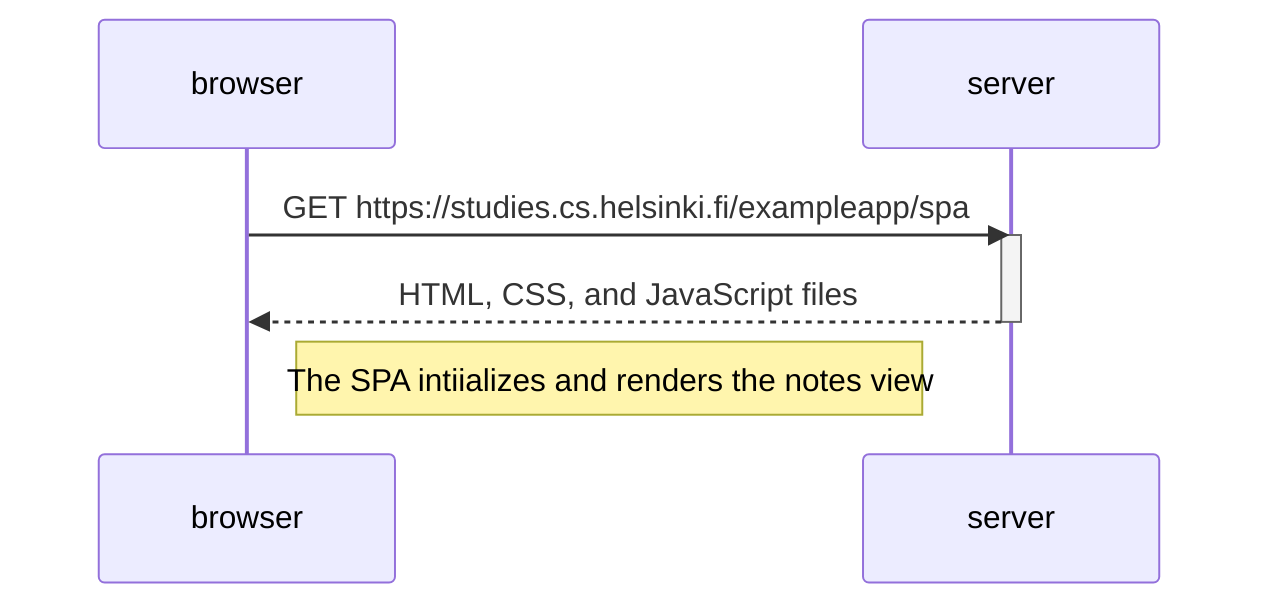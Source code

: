 sequenceDiagram
    participant browser
    participant server

    browser->>server: GET https://studies.cs.helsinki.fi/exampleapp/spa
    activate server
    server-->>browser: HTML, CSS, and JavaScript files
    deactivate server

    Note right of browser: The SPA intiializes and renders the notes view